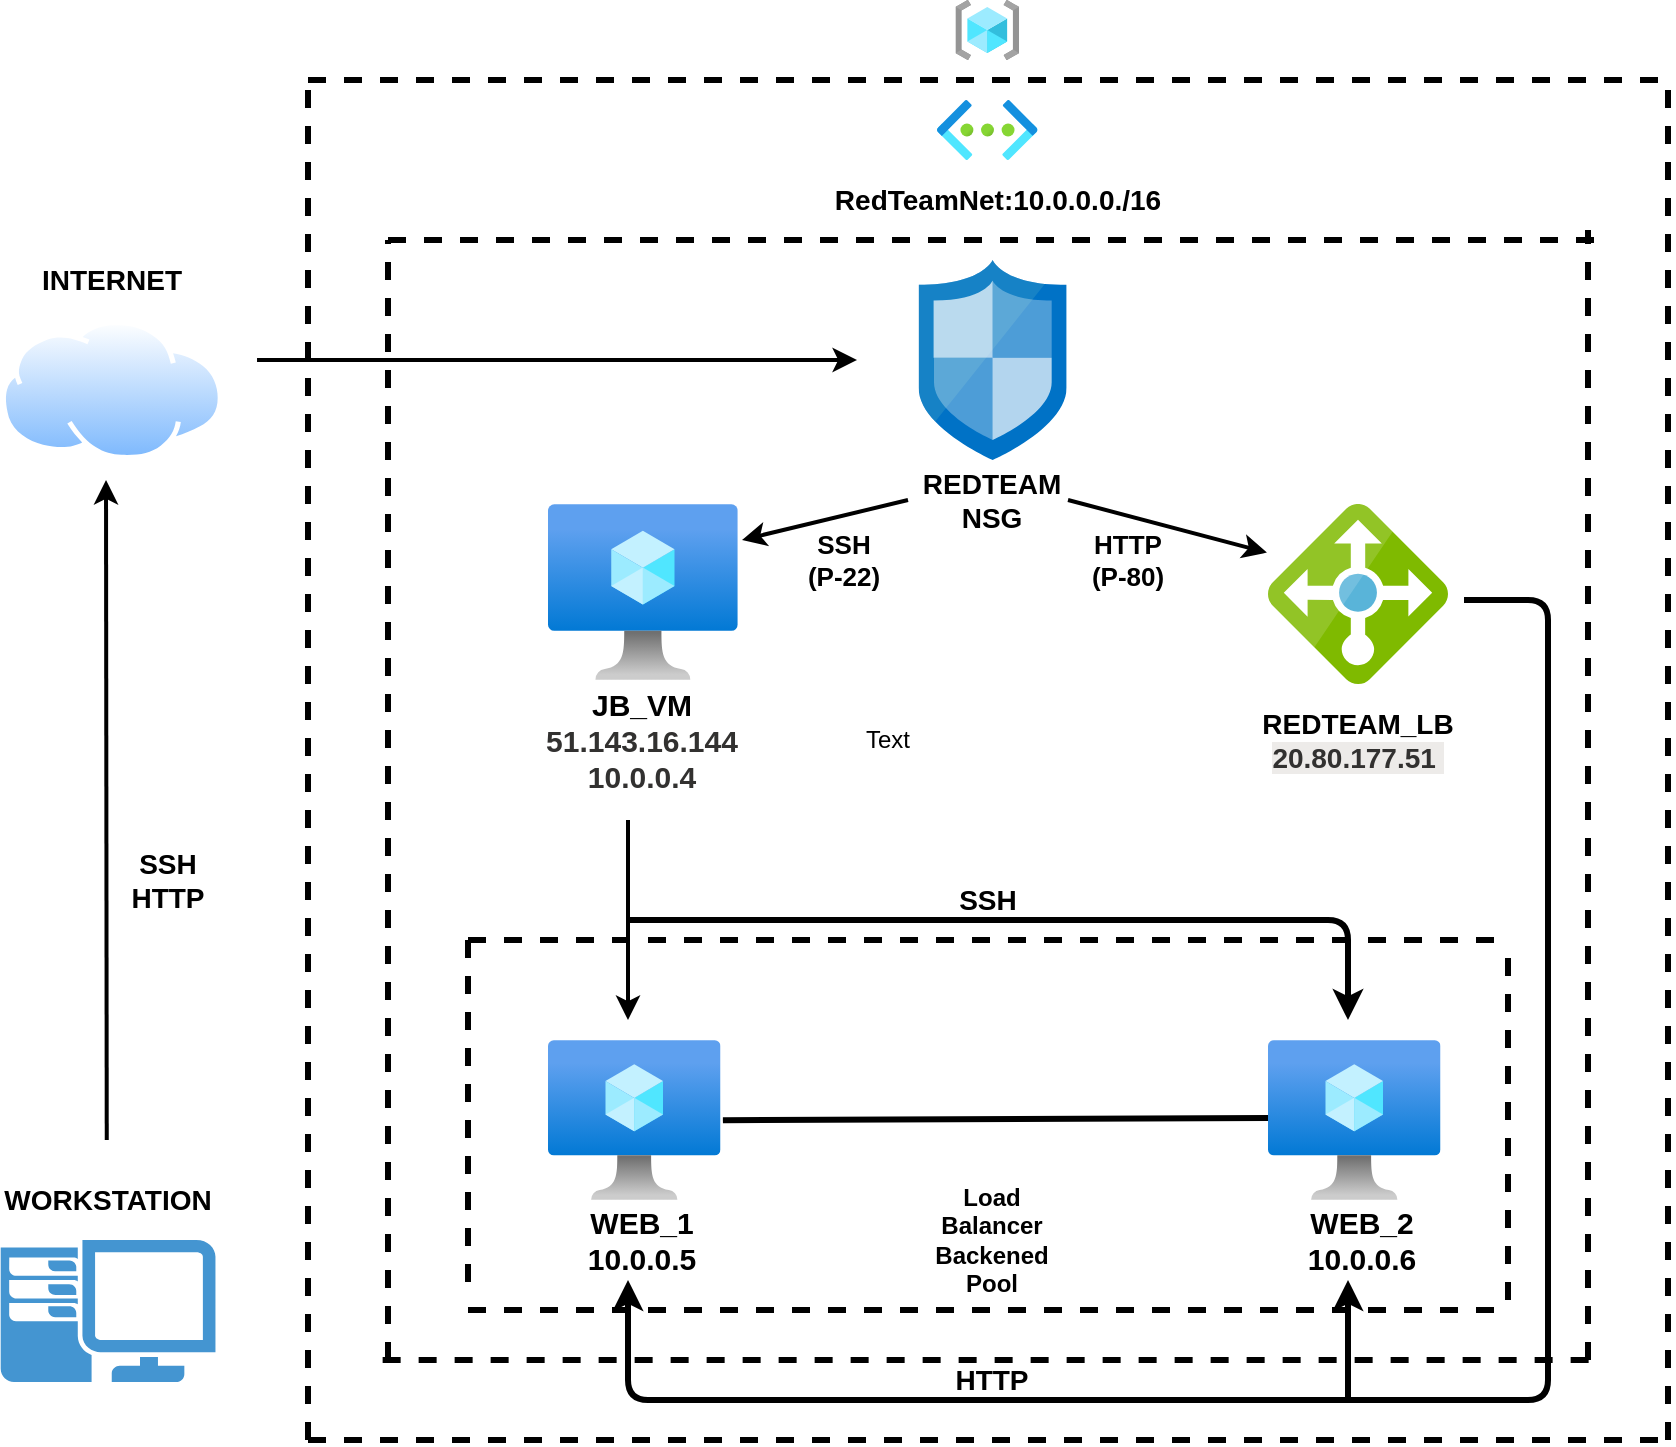 <mxfile version="15.0.6" type="google"><diagram id="4h5v6DdlHKnmzkXj5W53" name="Page-1"><mxGraphModel dx="1384" dy="729" grid="1" gridSize="10" guides="1" tooltips="1" connect="1" arrows="1" fold="1" page="1" pageScale="1" pageWidth="850" pageHeight="1100" math="0" shadow="0"><root><mxCell id="0"/><mxCell id="1" parent="0"/><mxCell id="gAB66n8zu4oAm2-XiWQk-2" value="" style="aspect=fixed;perimeter=ellipsePerimeter;html=1;align=center;shadow=0;dashed=0;spacingTop=3;image;image=img/lib/active_directory/internet_cloud.svg;" parent="1" vertex="1"><mxGeometry x="6.35" y="160" width="111.11" height="70" as="geometry"/></mxCell><mxCell id="gAB66n8zu4oAm2-XiWQk-10" value="" style="endArrow=none;dashed=1;html=1;strokeWidth=3;" parent="1" edge="1"><mxGeometry width="50" height="50" relative="1" as="geometry"><mxPoint x="160" y="40" as="sourcePoint"/><mxPoint x="840" y="40" as="targetPoint"/></mxGeometry></mxCell><mxCell id="gAB66n8zu4oAm2-XiWQk-11" value="" style="endArrow=none;dashed=1;html=1;strokeWidth=3;" parent="1" edge="1"><mxGeometry width="50" height="50" relative="1" as="geometry"><mxPoint x="160" y="720" as="sourcePoint"/><mxPoint x="840" y="720" as="targetPoint"/></mxGeometry></mxCell><mxCell id="gAB66n8zu4oAm2-XiWQk-12" value="" style="endArrow=none;dashed=1;html=1;strokeWidth=3;" parent="1" edge="1"><mxGeometry width="50" height="50" relative="1" as="geometry"><mxPoint x="840" y="720" as="sourcePoint"/><mxPoint x="840" y="36.8" as="targetPoint"/></mxGeometry></mxCell><mxCell id="gAB66n8zu4oAm2-XiWQk-13" value="" style="endArrow=none;dashed=1;html=1;strokeWidth=3;" parent="1" edge="1"><mxGeometry width="50" height="50" relative="1" as="geometry"><mxPoint x="200" y="680" as="sourcePoint"/><mxPoint x="200" y="120" as="targetPoint"/></mxGeometry></mxCell><mxCell id="gAB66n8zu4oAm2-XiWQk-14" value="" style="endArrow=none;dashed=1;html=1;strokeWidth=3;" parent="1" edge="1"><mxGeometry width="50" height="50" relative="1" as="geometry"><mxPoint x="800" y="680" as="sourcePoint"/><mxPoint x="800" y="115" as="targetPoint"/></mxGeometry></mxCell><mxCell id="gAB66n8zu4oAm2-XiWQk-15" value="" style="endArrow=none;dashed=1;html=1;strokeWidth=3;" parent="1" edge="1"><mxGeometry width="50" height="50" relative="1" as="geometry"><mxPoint x="197.32" y="680" as="sourcePoint"/><mxPoint x="807.32" y="680" as="targetPoint"/></mxGeometry></mxCell><mxCell id="gAB66n8zu4oAm2-XiWQk-16" value="" style="endArrow=none;dashed=1;html=1;strokeWidth=3;" parent="1" edge="1"><mxGeometry width="50" height="50" relative="1" as="geometry"><mxPoint x="200" y="120" as="sourcePoint"/><mxPoint x="810" y="120" as="targetPoint"/></mxGeometry></mxCell><mxCell id="gAB66n8zu4oAm2-XiWQk-19" value="" style="endArrow=none;dashed=1;html=1;strokeWidth=3;" parent="1" edge="1"><mxGeometry width="50" height="50" relative="1" as="geometry"><mxPoint x="160" y="720" as="sourcePoint"/><mxPoint x="160" y="40" as="targetPoint"/></mxGeometry></mxCell><mxCell id="gAB66n8zu4oAm2-XiWQk-23" value="" style="aspect=fixed;html=1;points=[];align=center;image;fontSize=12;image=img/lib/azure2/compute/Virtual_Machine.svg;" parent="1" vertex="1"><mxGeometry x="280" y="252" width="94.88" height="88" as="geometry"/></mxCell><mxCell id="gAB66n8zu4oAm2-XiWQk-24" value="" style="aspect=fixed;html=1;points=[];align=center;image;fontSize=12;image=img/lib/mscae/Network_Security_Groups_Classic.svg;" parent="1" vertex="1"><mxGeometry x="465.32" y="130" width="74" height="100" as="geometry"/></mxCell><mxCell id="gAB66n8zu4oAm2-XiWQk-25" value="" style="aspect=fixed;html=1;points=[];align=center;image;fontSize=12;image=img/lib/mscae/Load_Balancer_feature.svg;" parent="1" vertex="1"><mxGeometry x="640" y="252" width="90" height="90" as="geometry"/></mxCell><mxCell id="gAB66n8zu4oAm2-XiWQk-28" value="" style="aspect=fixed;html=1;points=[];align=center;image;fontSize=12;image=img/lib/azure2/compute/Virtual_Machine.svg;" parent="1" vertex="1"><mxGeometry x="640" y="520" width="86.25" height="80" as="geometry"/></mxCell><mxCell id="gAB66n8zu4oAm2-XiWQk-29" value="" style="aspect=fixed;html=1;points=[];align=center;image;fontSize=12;image=img/lib/azure2/compute/Virtual_Machine.svg;" parent="1" vertex="1"><mxGeometry x="280" y="520" width="86.25" height="80" as="geometry"/></mxCell><mxCell id="gAB66n8zu4oAm2-XiWQk-30" value="" style="endArrow=none;dashed=1;html=1;strokeWidth=3;" parent="1" edge="1"><mxGeometry width="50" height="50" relative="1" as="geometry"><mxPoint x="760" y="650" as="sourcePoint"/><mxPoint x="760" y="470" as="targetPoint"/></mxGeometry></mxCell><mxCell id="gAB66n8zu4oAm2-XiWQk-31" value="" style="endArrow=none;dashed=1;html=1;strokeWidth=3;" parent="1" edge="1"><mxGeometry width="50" height="50" relative="1" as="geometry"><mxPoint x="240" y="470" as="sourcePoint"/><mxPoint x="240" y="650" as="targetPoint"/></mxGeometry></mxCell><mxCell id="gAB66n8zu4oAm2-XiWQk-32" value="" style="endArrow=none;dashed=1;html=1;strokeWidth=3;" parent="1" edge="1"><mxGeometry width="50" height="50" relative="1" as="geometry"><mxPoint x="240" y="655" as="sourcePoint"/><mxPoint x="760" y="655" as="targetPoint"/></mxGeometry></mxCell><mxCell id="gAB66n8zu4oAm2-XiWQk-33" value="" style="endArrow=none;dashed=1;html=1;strokeWidth=3;" parent="1" edge="1"><mxGeometry width="50" height="50" relative="1" as="geometry"><mxPoint x="240" y="470" as="sourcePoint"/><mxPoint x="760" y="470" as="targetPoint"/><Array as="points"><mxPoint x="476.87" y="470"/><mxPoint x="555" y="470"/></Array></mxGeometry></mxCell><mxCell id="gAB66n8zu4oAm2-XiWQk-34" value="" style="pointerEvents=1;shadow=0;dashed=0;html=1;strokeColor=none;fillColor=#4495D1;labelPosition=center;verticalLabelPosition=bottom;verticalAlign=top;align=center;outlineConnect=0;shape=mxgraph.veeam.2d.workstation;" parent="1" vertex="1"><mxGeometry x="6.35" y="620" width="107.38" height="71" as="geometry"/></mxCell><mxCell id="gAB66n8zu4oAm2-XiWQk-35" value="" style="aspect=fixed;html=1;points=[];align=center;image;fontSize=12;image=img/lib/azure2/general/Resource_Groups.svg;" parent="1" vertex="1"><mxGeometry x="483.7" width="31.88" height="30" as="geometry"/></mxCell><mxCell id="gAB66n8zu4oAm2-XiWQk-36" value="" style="aspect=fixed;html=1;points=[];align=center;image;fontSize=12;image=img/lib/azure2/networking/Virtual_Networks.svg;" parent="1" vertex="1"><mxGeometry x="474.51" y="50" width="50.25" height="30" as="geometry"/></mxCell><mxCell id="gAB66n8zu4oAm2-XiWQk-37" value="WORKSTATION" style="text;html=1;strokeColor=none;fillColor=none;align=center;verticalAlign=middle;whiteSpace=wrap;rounded=0;strokeWidth=1;fontStyle=1;fontSize=14;" parent="1" vertex="1"><mxGeometry x="40.04" y="590" width="40" height="20" as="geometry"/></mxCell><mxCell id="gAB66n8zu4oAm2-XiWQk-38" value="&lt;font style=&quot;font-size: 14px&quot;&gt;&lt;b&gt;INTERNET&lt;/b&gt;&lt;/font&gt;" style="text;html=1;strokeColor=none;fillColor=none;align=center;verticalAlign=middle;whiteSpace=wrap;rounded=0;" parent="1" vertex="1"><mxGeometry x="41.9" y="130" width="40" height="20" as="geometry"/></mxCell><mxCell id="gAB66n8zu4oAm2-XiWQk-41" value="&lt;b&gt;REDTEAM&lt;br&gt;NSG&lt;/b&gt;" style="text;html=1;strokeColor=none;fillColor=none;align=center;verticalAlign=middle;whiteSpace=wrap;rounded=0;fontSize=14;" parent="1" vertex="1"><mxGeometry x="482.32" y="240" width="40" height="20" as="geometry"/></mxCell><mxCell id="gAB66n8zu4oAm2-XiWQk-42" value="&lt;b style=&quot;font-size: 15px&quot;&gt;&lt;span&gt;JB_VM&lt;br&gt;&lt;span style=&quot;color: rgb(50 , 49 , 48) ; background-color: rgb(255 , 255 , 255)&quot;&gt;51.143.16.144&lt;br&gt;&lt;/span&gt;&lt;/span&gt;&lt;span style=&quot;color: rgb(50 , 49 , 48) ; background-color: rgb(255 , 255 , 255)&quot;&gt;10.0.0.4&lt;/span&gt;&lt;/b&gt;&lt;b style=&quot;font-size: 15px&quot;&gt;&lt;span style=&quot;color: rgb(50 , 49 , 48) ; background-color: rgb(255 , 255 , 255)&quot;&gt;&lt;br&gt;&lt;/span&gt;&lt;/b&gt;" style="text;html=1;strokeColor=none;fillColor=none;align=center;verticalAlign=middle;whiteSpace=wrap;rounded=0;fontSize=14;" parent="1" vertex="1"><mxGeometry x="307.44" y="360" width="40" height="20" as="geometry"/></mxCell><mxCell id="gAB66n8zu4oAm2-XiWQk-45" value="&lt;b&gt;REDTEAM_LB&lt;br&gt;&lt;/b&gt;&lt;span style=&quot;color: rgb(50 , 49 , 48) ; text-align: left ; background-color: rgb(237 , 235 , 233)&quot;&gt;&lt;b&gt;20.80.177.51&lt;/b&gt;&amp;nbsp;&lt;/span&gt;" style="text;html=1;strokeColor=none;fillColor=none;align=center;verticalAlign=middle;whiteSpace=wrap;rounded=0;fontSize=14;" parent="1" vertex="1"><mxGeometry x="665" y="360" width="40" height="20" as="geometry"/></mxCell><mxCell id="gAB66n8zu4oAm2-XiWQk-46" value="&lt;b style=&quot;font-size: 15px&quot;&gt;WEB_1&lt;br&gt;10.0.0.5&lt;/b&gt;" style="text;html=1;strokeColor=none;fillColor=none;align=center;verticalAlign=middle;whiteSpace=wrap;rounded=0;fontSize=14;" parent="1" vertex="1"><mxGeometry x="307.44" y="610" width="40" height="20" as="geometry"/></mxCell><mxCell id="gAB66n8zu4oAm2-XiWQk-47" value="&lt;b style=&quot;font-size: 15px&quot;&gt;WEB_2&lt;br&gt;10.0.0.6&lt;/b&gt;" style="text;html=1;strokeColor=none;fillColor=none;align=center;verticalAlign=middle;whiteSpace=wrap;rounded=0;fontSize=14;" parent="1" vertex="1"><mxGeometry x="666.88" y="610" width="40" height="20" as="geometry"/></mxCell><mxCell id="tTkauftF2y3o6U2YHQFE-11" value="" style="endArrow=classic;html=1;fontSize=12;strokeWidth=2;" edge="1" parent="1"><mxGeometry width="50" height="50" relative="1" as="geometry"><mxPoint x="59.37" y="570" as="sourcePoint"/><mxPoint x="59" y="240" as="targetPoint"/></mxGeometry></mxCell><mxCell id="tTkauftF2y3o6U2YHQFE-12" value="&lt;b&gt;&lt;font style=&quot;font-size: 14px&quot;&gt;SSH&lt;/font&gt;&lt;/b&gt;&lt;br&gt;&lt;b&gt;&lt;font style=&quot;font-size: 14px&quot;&gt;HTTP&lt;/font&gt;&lt;/b&gt;" style="text;html=1;strokeColor=none;fillColor=none;align=center;verticalAlign=middle;whiteSpace=wrap;rounded=0;fontSize=12;" vertex="1" parent="1"><mxGeometry x="70" y="430" width="40" height="20" as="geometry"/></mxCell><mxCell id="tTkauftF2y3o6U2YHQFE-18" value="" style="endArrow=classic;html=1;fontSize=12;strokeWidth=2;" edge="1" parent="1"><mxGeometry width="50" height="50" relative="1" as="geometry"><mxPoint x="134.51" y="180" as="sourcePoint"/><mxPoint x="434.51" y="180" as="targetPoint"/></mxGeometry></mxCell><mxCell id="tTkauftF2y3o6U2YHQFE-21" value="&lt;b&gt;&lt;font style=&quot;font-size: 13px&quot;&gt;SSH (P-22)&lt;/font&gt;&lt;/b&gt;" style="text;html=1;strokeColor=none;fillColor=none;align=center;verticalAlign=middle;whiteSpace=wrap;rounded=0;fontSize=12;" vertex="1" parent="1"><mxGeometry x="408.13" y="270" width="40" height="20" as="geometry"/></mxCell><mxCell id="tTkauftF2y3o6U2YHQFE-22" value="&lt;span style=&quot;font-size: 13px&quot;&gt;&lt;b&gt;HTTP (P-80)&lt;/b&gt;&lt;/span&gt;" style="text;html=1;strokeColor=none;fillColor=none;align=center;verticalAlign=middle;whiteSpace=wrap;rounded=0;fontSize=12;" vertex="1" parent="1"><mxGeometry x="550" y="270" width="40" height="20" as="geometry"/></mxCell><mxCell id="tTkauftF2y3o6U2YHQFE-23" value="&lt;b&gt;&lt;font style=&quot;font-size: 12px&quot;&gt;Load Balancer Backened Pool&lt;/font&gt;&lt;/b&gt;" style="text;html=1;strokeColor=none;fillColor=none;align=center;verticalAlign=middle;whiteSpace=wrap;rounded=0;fontSize=12;" vertex="1" parent="1"><mxGeometry x="482.32" y="610" width="40" height="20" as="geometry"/></mxCell><mxCell id="tTkauftF2y3o6U2YHQFE-27" value="&lt;font style=&quot;font-size: 14px&quot;&gt;&lt;b&gt;SSH&lt;/b&gt;&lt;/font&gt;" style="text;html=1;strokeColor=none;fillColor=none;align=center;verticalAlign=middle;whiteSpace=wrap;rounded=0;fontSize=12;" vertex="1" parent="1"><mxGeometry x="479.63" y="440" width="40" height="20" as="geometry"/></mxCell><mxCell id="tTkauftF2y3o6U2YHQFE-36" value="" style="endArrow=none;html=1;fontSize=12;strokeWidth=3;exitX=1.014;exitY=0.501;exitDx=0;exitDy=0;exitPerimeter=0;" edge="1" parent="1" source="gAB66n8zu4oAm2-XiWQk-29"><mxGeometry width="50" height="50" relative="1" as="geometry"><mxPoint x="452.32" y="559.33" as="sourcePoint"/><mxPoint x="640" y="559" as="targetPoint"/></mxGeometry></mxCell><mxCell id="tTkauftF2y3o6U2YHQFE-37" value="" style="endArrow=classic;html=1;fontSize=12;strokeWidth=2;entryX=-0.006;entryY=0.27;entryDx=0;entryDy=0;entryPerimeter=0;" edge="1" parent="1" target="gAB66n8zu4oAm2-XiWQk-25"><mxGeometry width="50" height="50" relative="1" as="geometry"><mxPoint x="540" y="250" as="sourcePoint"/><mxPoint x="569.76" y="190" as="targetPoint"/></mxGeometry></mxCell><mxCell id="tTkauftF2y3o6U2YHQFE-38" value="" style="endArrow=classic;html=1;fontSize=12;strokeWidth=2;" edge="1" parent="1"><mxGeometry width="50" height="50" relative="1" as="geometry"><mxPoint x="460" y="250" as="sourcePoint"/><mxPoint x="377" y="270" as="targetPoint"/></mxGeometry></mxCell><mxCell id="tTkauftF2y3o6U2YHQFE-39" value="" style="endArrow=classic;html=1;fontSize=12;strokeWidth=2;" edge="1" parent="1"><mxGeometry width="50" height="50" relative="1" as="geometry"><mxPoint x="320" y="410" as="sourcePoint"/><mxPoint x="320" y="510" as="targetPoint"/><Array as="points"><mxPoint x="320" y="470"/></Array></mxGeometry></mxCell><mxCell id="tTkauftF2y3o6U2YHQFE-40" value="" style="endArrow=classic;html=1;fontSize=12;strokeWidth=3;" edge="1" parent="1"><mxGeometry width="50" height="50" relative="1" as="geometry"><mxPoint x="320" y="460" as="sourcePoint"/><mxPoint x="680" y="510" as="targetPoint"/><Array as="points"><mxPoint x="680" y="460"/></Array></mxGeometry></mxCell><mxCell id="tTkauftF2y3o6U2YHQFE-41" value="" style="endArrow=classic;html=1;fontSize=12;strokeWidth=3;" edge="1" parent="1"><mxGeometry width="50" height="50" relative="1" as="geometry"><mxPoint x="738" y="300" as="sourcePoint"/><mxPoint x="320" y="640" as="targetPoint"/><Array as="points"><mxPoint x="780" y="300"/><mxPoint x="780" y="400"/><mxPoint x="780" y="700"/><mxPoint x="500" y="700"/><mxPoint x="320" y="700"/></Array></mxGeometry></mxCell><mxCell id="tTkauftF2y3o6U2YHQFE-42" value="" style="endArrow=classic;html=1;fontSize=12;strokeWidth=3;" edge="1" parent="1"><mxGeometry width="50" height="50" relative="1" as="geometry"><mxPoint x="680" y="700" as="sourcePoint"/><mxPoint x="680" y="640" as="targetPoint"/></mxGeometry></mxCell><mxCell id="tTkauftF2y3o6U2YHQFE-43" value="&lt;b&gt;&lt;font style=&quot;font-size: 14px&quot;&gt;HTTP&lt;/font&gt;&lt;/b&gt;" style="text;html=1;strokeColor=none;fillColor=none;align=center;verticalAlign=middle;whiteSpace=wrap;rounded=0;fontSize=12;" vertex="1" parent="1"><mxGeometry x="482.32" y="680" width="40" height="20" as="geometry"/></mxCell><mxCell id="tTkauftF2y3o6U2YHQFE-46" value="Text" style="text;html=1;strokeColor=none;fillColor=none;align=center;verticalAlign=middle;whiteSpace=wrap;rounded=0;fontSize=12;" vertex="1" parent="1"><mxGeometry x="430" y="360" width="40" height="20" as="geometry"/></mxCell><mxCell id="tTkauftF2y3o6U2YHQFE-48" value="&lt;font style=&quot;font-size: 14px&quot;&gt;&lt;b&gt;RedTeamNet:10.0.0.0./16&lt;/b&gt;&lt;/font&gt;" style="text;html=1;strokeColor=none;fillColor=none;align=center;verticalAlign=middle;whiteSpace=wrap;rounded=0;fontSize=12;" vertex="1" parent="1"><mxGeometry x="484.76" y="90" width="40" height="20" as="geometry"/></mxCell></root></mxGraphModel></diagram></mxfile>